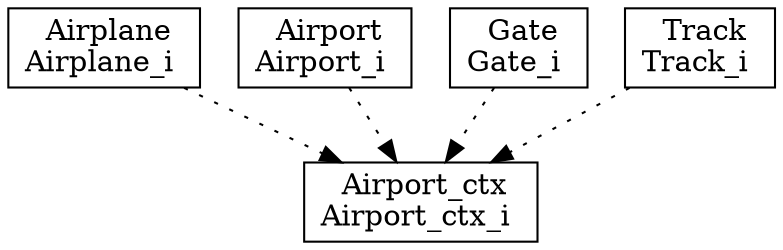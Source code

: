 digraph {
Airplane_i [ label=" Airplane\nAirplane_i " shape= box ]
Airport_ctx_i [ label=" Airport_ctx\nAirport_ctx_i " shape= box ]
Airport_i [ label=" Airport\nAirport_i " shape= box ]
Gate_i [ label=" Gate\nGate_i " shape= box ]
Track_i [ label=" Track\nTrack_i " shape= box ]

"Airplane_i" -> "Airport_ctx_i" [style= dotted ]
"Airport_i" -> "Airport_ctx_i" [style= dotted ]
"Gate_i" -> "Airport_ctx_i" [style= dotted ]
"Track_i" -> "Airport_ctx_i" [style= dotted ]
}
